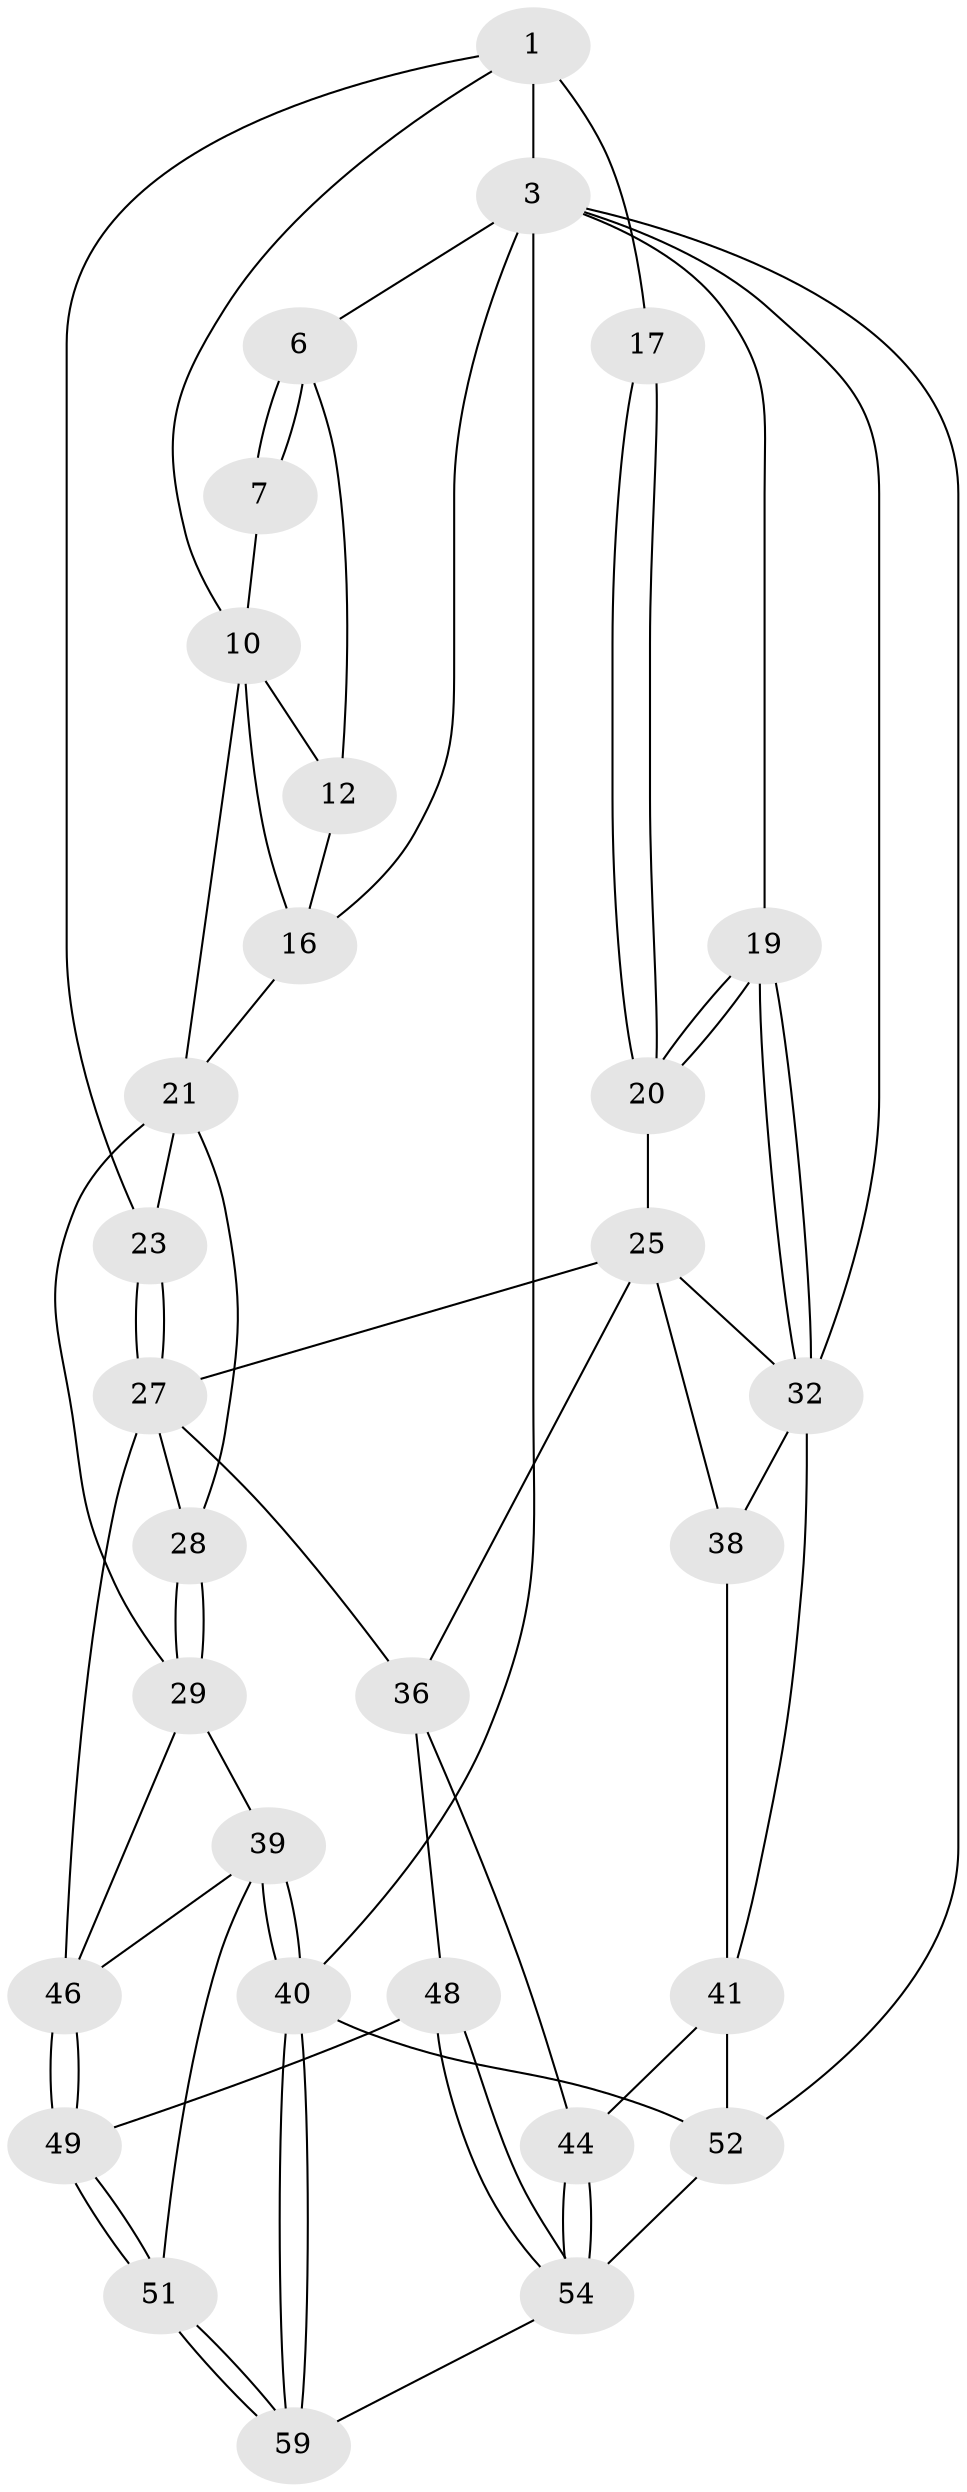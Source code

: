 // original degree distribution, {3: 0.03333333333333333, 4: 0.2, 5: 0.6, 6: 0.16666666666666666}
// Generated by graph-tools (version 1.1) at 2025/17/03/09/25 04:17:20]
// undirected, 30 vertices, 69 edges
graph export_dot {
graph [start="1"]
  node [color=gray90,style=filled];
  1 [pos="+0.32196593968190773+0",super="+2+8"];
  3 [pos="+1+0",super="+4"];
  6 [pos="+0+0"];
  7 [pos="+0.1503555398975344+0"];
  10 [pos="+0.18967110103971993+0.14625728395936463",super="+14+11"];
  12 [pos="+0.08749485322624492+0.040603594115875316",super="+13"];
  16 [pos="+0+0.1169656944410745",super="+18"];
  17 [pos="+0.5203933325202081+0"];
  19 [pos="+0.6537473171218738+0.27162775372474746"];
  20 [pos="+0.6127489549493235+0.26465288653950664"];
  21 [pos="+0.08080604729397955+0.3101482549237696",super="+22+24"];
  23 [pos="+0.26706327228058824+0.2360103585067096"];
  25 [pos="+0.5417741589322829+0.2939107740061003",super="+26"];
  27 [pos="+0.30219688324258687+0.2628979795183767",super="+31"];
  28 [pos="+0.11951341693223912+0.52854346181988"];
  29 [pos="+0.06363742546268686+0.5657865252179543",super="+30"];
  32 [pos="+0.7113588549485568+0.31390512618492555",super="+33+34"];
  36 [pos="+0.4066551495012026+0.5580145860946778",super="+45"];
  38 [pos="+0.5743321734970946+0.5519420079209786"];
  39 [pos="+0+1",super="+50"];
  40 [pos="+0+1"];
  41 [pos="+0.9453727088296566+0.47300593586014467",super="+42"];
  44 [pos="+0.5589093904609203+0.7249698857851632"];
  46 [pos="+0.2937723370894771+0.6554102148437456",super="+47"];
  48 [pos="+0.31528995594602166+0.7809421653833568"];
  49 [pos="+0.3025121984495522+0.7813614435763483"];
  51 [pos="+0.272939010818742+0.8121492616354946"];
  52 [pos="+1+1",super="+53"];
  54 [pos="+0.5140884632109489+0.8150865299038155",super="+57"];
  59 [pos="+0.2391278481345408+1"];
  1 -- 3;
  1 -- 17 [weight=2];
  1 -- 10;
  1 -- 23;
  3 -- 19;
  3 -- 52;
  3 -- 6;
  3 -- 40;
  3 -- 32;
  3 -- 16;
  6 -- 7;
  6 -- 7;
  6 -- 12;
  7 -- 10;
  10 -- 16;
  10 -- 12 [weight=2];
  10 -- 21;
  12 -- 16;
  16 -- 21;
  17 -- 20;
  17 -- 20;
  19 -- 20;
  19 -- 20;
  19 -- 32;
  19 -- 32;
  20 -- 25;
  21 -- 28;
  21 -- 23;
  21 -- 29;
  23 -- 27;
  23 -- 27;
  25 -- 32;
  25 -- 27;
  25 -- 36;
  25 -- 38;
  27 -- 46;
  27 -- 28;
  27 -- 36;
  28 -- 29;
  28 -- 29;
  29 -- 46;
  29 -- 39;
  32 -- 38;
  32 -- 41;
  36 -- 48;
  36 -- 44;
  38 -- 41;
  39 -- 40;
  39 -- 40;
  39 -- 51;
  39 -- 46;
  40 -- 59;
  40 -- 59;
  40 -- 52;
  41 -- 44;
  41 -- 52 [weight=2];
  44 -- 54;
  44 -- 54;
  46 -- 49;
  46 -- 49;
  48 -- 49;
  48 -- 54;
  48 -- 54;
  49 -- 51;
  49 -- 51;
  51 -- 59;
  51 -- 59;
  52 -- 54 [weight=3];
  54 -- 59;
}
